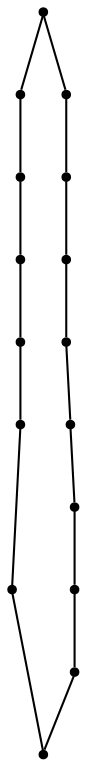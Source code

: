 graph {
  node [shape=point,comment="{\"directed\":false,\"doi\":\"10.4230/LIPIcs.GD.2024.24\",\"figure\":\"10 (2)\"}"]

  v0 [pos="1367.6016827946921,819.2500397435089"]
  v1 [pos="1192.553470152062,844.2509301612309"]
  v2 [pos="1342.5947952743163,744.2473684903428"]
  v3 [pos="1317.5879077539407,769.2482509604957"]
  v4 [pos="1317.5879077539407,481.7380191042612"]
  v5 [pos="1267.574132713189,556.7406903574272"]
  v6 [pos="1242.5672451928135,656.7442520283155"]
  v7 [pos="1217.5603576724377,519.2393547308443"]
  v8 [pos="1042.512160928758,594.2420259840104"]
  v9 [pos="1192.553470152062,444.23668347767807"]
  v10 [pos="1167.546582631686,494.23846431312234"]
  v11 [pos="1192.553470152062,694.2455876548986"]
  v12 [pos="1067.519048449134,719.2464780726207"]
  v13 [pos="1130.0362513511225,619.2429164017325"]
  v14 [pos="1080.0224763103708,644.2438068194546"]
  v15 [pos="1042.512160928758,794.2491493257869"]

  v0 -- v1 [id="-1",pos="1367.6016827946921,819.2500397435089 1192.553470152062,844.2509301612309 1192.553470152062,844.2509301612309 1192.553470152062,844.2509301612309"]
  v15 -- v1 [id="-2",pos="1042.512160928758,794.2491493257869 1192.553470152062,844.2509301612309 1192.553470152062,844.2509301612309 1192.553470152062,844.2509301612309"]
  v8 -- v13 [id="-3",pos="1042.512160928758,594.2420259840104 1130.0362513511225,619.2429164017325 1130.0362513511225,619.2429164017325 1130.0362513511225,619.2429164017325"]
  v12 -- v15 [id="-4",pos="1067.519048449134,719.2464780726207 1042.512160928758,794.2491493257869 1042.512160928758,794.2491493257869 1042.512160928758,794.2491493257869"]
  v14 -- v11 [id="-5",pos="1080.0224763103708,644.2438068194546 1192.553470152062,694.2455876548986 1192.553470152062,694.2455876548986 1192.553470152062,694.2455876548986"]
  v13 -- v14 [id="-6",pos="1130.0362513511225,619.2429164017325 1080.0224763103708,644.2438068194546 1080.0224763103708,644.2438068194546 1080.0224763103708,644.2438068194546"]
  v10 -- v7 [id="-7",pos="1167.546582631686,494.23846431312234 1217.5603576724377,519.2393547308443 1217.5603576724377,519.2393547308443 1217.5603576724377,519.2393547308443"]
  v11 -- v12 [id="-8",pos="1192.553470152062,694.2455876548986 1067.519048449134,719.2464780726207 1067.519048449134,719.2464780726207 1067.519048449134,719.2464780726207"]
  v9 -- v4 [id="-9",pos="1192.553470152062,444.23668347767807 1317.5879077539407,481.7380191042612 1317.5879077539407,481.7380191042612 1317.5879077539407,481.7380191042612"]
  v9 -- v10 [id="-10",pos="1192.553470152062,444.23668347767807 1167.546582631686,494.23846431312234 1167.546582631686,494.23846431312234 1167.546582631686,494.23846431312234"]
  v7 -- v8 [id="-11",pos="1217.5603576724377,519.2393547308443 1042.512160928758,594.2420259840104 1042.512160928758,594.2420259840104 1042.512160928758,594.2420259840104"]
  v6 -- v2 [id="-12",pos="1242.5672451928135,656.7442520283155 1342.5947952743163,744.2473684903428 1342.5947952743163,744.2473684903428 1342.5947952743163,744.2473684903428"]
  v5 -- v6 [id="-13",pos="1267.574132713189,556.7406903574272 1242.5672451928135,656.7442520283155 1242.5672451928135,656.7442520283155 1242.5672451928135,656.7442520283155"]
  v3 -- v0 [id="-14",pos="1317.5879077539407,769.2482509604957 1367.6016827946921,819.2500397435089 1367.6016827946921,819.2500397435089 1367.6016827946921,819.2500397435089"]
  v4 -- v5 [id="-15",pos="1317.5879077539407,481.7380191042612 1267.574132713189,556.7406903574272 1267.574132713189,556.7406903574272 1267.574132713189,556.7406903574272"]
  v2 -- v3 [id="-16",pos="1342.5947952743163,744.2473684903428 1317.5879077539407,769.2482509604957 1317.5879077539407,769.2482509604957 1317.5879077539407,769.2482509604957"]
}